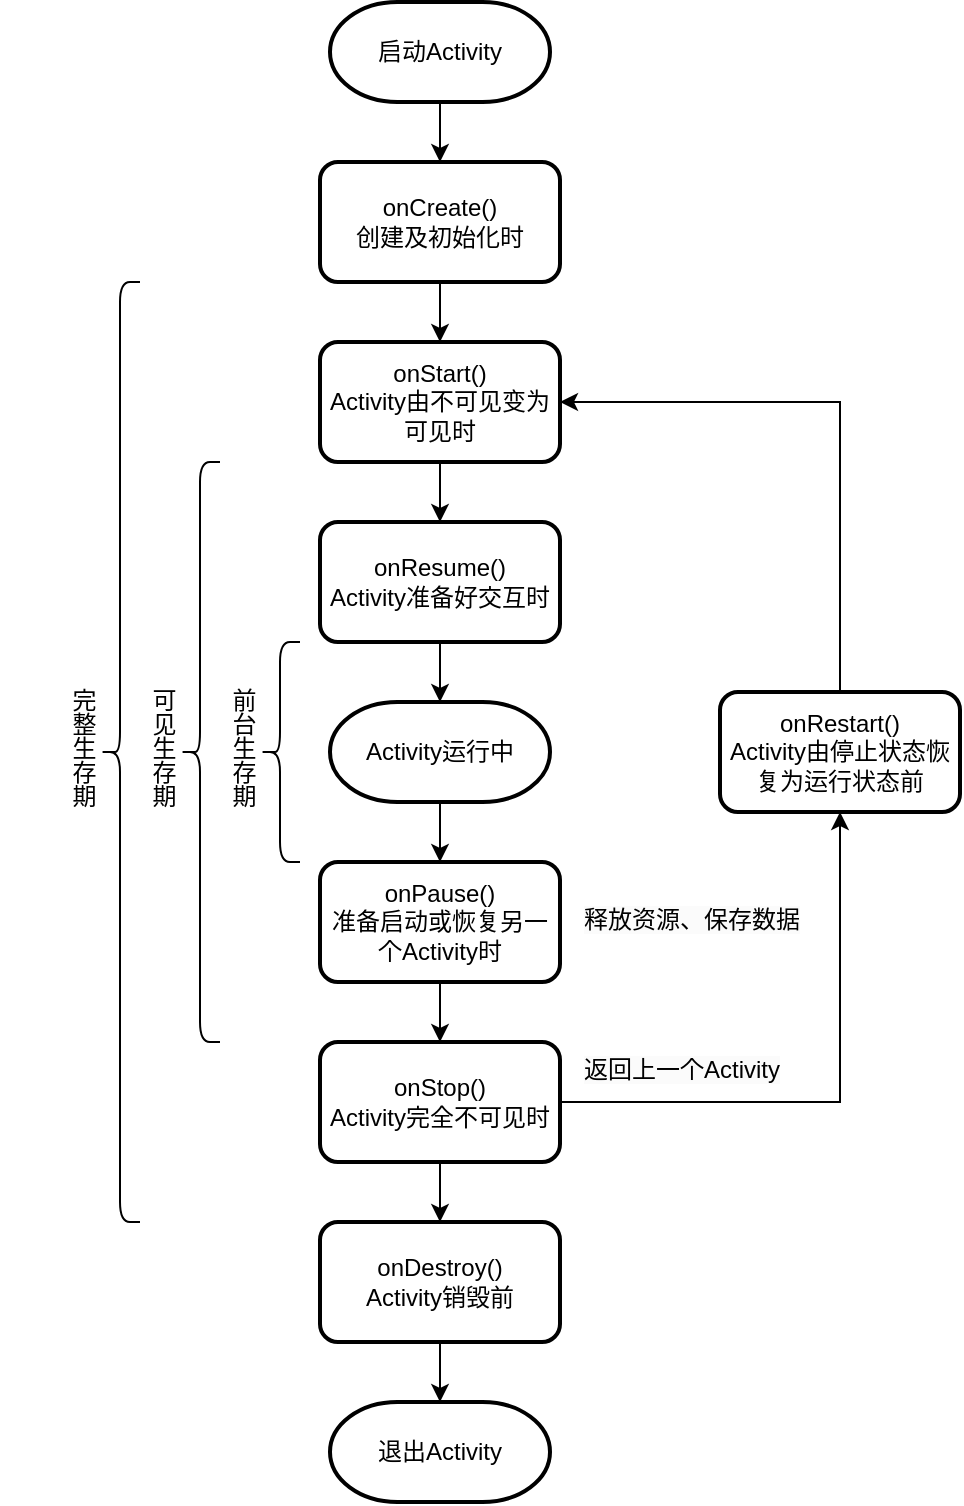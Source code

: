 <mxfile version="26.1.0">
  <diagram name="第 1 页" id="FB7-vi13J7KBx9cXcJyt">
    <mxGraphModel dx="792" dy="824" grid="1" gridSize="10" guides="1" tooltips="1" connect="1" arrows="1" fold="1" page="1" pageScale="1" pageWidth="827" pageHeight="1169" math="0" shadow="0">
      <root>
        <mxCell id="0" />
        <mxCell id="1" parent="0" />
        <mxCell id="UO9_2LDaeBG2AX7JpYBj-11" style="edgeStyle=orthogonalEdgeStyle;rounded=0;orthogonalLoop=1;jettySize=auto;html=1;exitX=0.5;exitY=1;exitDx=0;exitDy=0;exitPerimeter=0;entryX=0.5;entryY=0;entryDx=0;entryDy=0;" parent="1" source="UO9_2LDaeBG2AX7JpYBj-2" target="UO9_2LDaeBG2AX7JpYBj-3" edge="1">
          <mxGeometry relative="1" as="geometry" />
        </mxCell>
        <mxCell id="UO9_2LDaeBG2AX7JpYBj-2" value="启动Activity" style="strokeWidth=2;html=1;shape=mxgraph.flowchart.terminator;whiteSpace=wrap;" parent="1" vertex="1">
          <mxGeometry x="345" y="80" width="110" height="50" as="geometry" />
        </mxCell>
        <mxCell id="UO9_2LDaeBG2AX7JpYBj-12" style="edgeStyle=orthogonalEdgeStyle;rounded=0;orthogonalLoop=1;jettySize=auto;html=1;exitX=0.5;exitY=1;exitDx=0;exitDy=0;entryX=0.5;entryY=0;entryDx=0;entryDy=0;" parent="1" source="UO9_2LDaeBG2AX7JpYBj-3" target="UO9_2LDaeBG2AX7JpYBj-4" edge="1">
          <mxGeometry relative="1" as="geometry" />
        </mxCell>
        <mxCell id="UO9_2LDaeBG2AX7JpYBj-3" value="onCreate()&lt;br&gt;创建及初始化时" style="rounded=1;whiteSpace=wrap;html=1;strokeWidth=2;" parent="1" vertex="1">
          <mxGeometry x="340" y="160" width="120" height="60" as="geometry" />
        </mxCell>
        <mxCell id="UO9_2LDaeBG2AX7JpYBj-13" style="edgeStyle=orthogonalEdgeStyle;rounded=0;orthogonalLoop=1;jettySize=auto;html=1;exitX=0.5;exitY=1;exitDx=0;exitDy=0;entryX=0.5;entryY=0;entryDx=0;entryDy=0;" parent="1" source="UO9_2LDaeBG2AX7JpYBj-4" target="UO9_2LDaeBG2AX7JpYBj-5" edge="1">
          <mxGeometry relative="1" as="geometry" />
        </mxCell>
        <mxCell id="UO9_2LDaeBG2AX7JpYBj-4" value="onStart()&lt;br&gt;Activity由不可见变为可见时" style="rounded=1;whiteSpace=wrap;html=1;strokeWidth=2;" parent="1" vertex="1">
          <mxGeometry x="340" y="250" width="120" height="60" as="geometry" />
        </mxCell>
        <mxCell id="UO9_2LDaeBG2AX7JpYBj-14" style="edgeStyle=orthogonalEdgeStyle;rounded=0;orthogonalLoop=1;jettySize=auto;html=1;exitX=0.5;exitY=1;exitDx=0;exitDy=0;entryX=0.5;entryY=0;entryDx=0;entryDy=0;entryPerimeter=0;" parent="1" source="UO9_2LDaeBG2AX7JpYBj-5" target="UO9_2LDaeBG2AX7JpYBj-18" edge="1">
          <mxGeometry relative="1" as="geometry" />
        </mxCell>
        <mxCell id="UO9_2LDaeBG2AX7JpYBj-5" value="onResume()&lt;br&gt;Activity准备好交互时" style="rounded=1;whiteSpace=wrap;html=1;strokeWidth=2;" parent="1" vertex="1">
          <mxGeometry x="340" y="340" width="120" height="60" as="geometry" />
        </mxCell>
        <mxCell id="UO9_2LDaeBG2AX7JpYBj-15" style="edgeStyle=orthogonalEdgeStyle;rounded=0;orthogonalLoop=1;jettySize=auto;html=1;exitX=0.5;exitY=1;exitDx=0;exitDy=0;entryX=0.5;entryY=0;entryDx=0;entryDy=0;" parent="1" source="UO9_2LDaeBG2AX7JpYBj-6" target="UO9_2LDaeBG2AX7JpYBj-7" edge="1">
          <mxGeometry relative="1" as="geometry" />
        </mxCell>
        <mxCell id="UO9_2LDaeBG2AX7JpYBj-6" value="onPause()&lt;br&gt;准备启动或恢复另一个Activity时" style="rounded=1;whiteSpace=wrap;html=1;strokeWidth=2;" parent="1" vertex="1">
          <mxGeometry x="340" y="510" width="120" height="60" as="geometry" />
        </mxCell>
        <mxCell id="UO9_2LDaeBG2AX7JpYBj-16" style="edgeStyle=orthogonalEdgeStyle;rounded=0;orthogonalLoop=1;jettySize=auto;html=1;exitX=0.5;exitY=1;exitDx=0;exitDy=0;entryX=0.5;entryY=0;entryDx=0;entryDy=0;" parent="1" source="UO9_2LDaeBG2AX7JpYBj-7" target="UO9_2LDaeBG2AX7JpYBj-9" edge="1">
          <mxGeometry relative="1" as="geometry" />
        </mxCell>
        <mxCell id="DDRxtDNeU1XDhZJklaVk-28" style="edgeStyle=orthogonalEdgeStyle;rounded=0;orthogonalLoop=1;jettySize=auto;html=1;exitX=1;exitY=0.5;exitDx=0;exitDy=0;entryX=0.5;entryY=1;entryDx=0;entryDy=0;" edge="1" parent="1" source="UO9_2LDaeBG2AX7JpYBj-7" target="UO9_2LDaeBG2AX7JpYBj-10">
          <mxGeometry relative="1" as="geometry" />
        </mxCell>
        <mxCell id="UO9_2LDaeBG2AX7JpYBj-7" value="onStop()&lt;br&gt;Activity完全不可见时" style="rounded=1;whiteSpace=wrap;html=1;strokeWidth=2;" parent="1" vertex="1">
          <mxGeometry x="340" y="600" width="120" height="60" as="geometry" />
        </mxCell>
        <mxCell id="UO9_2LDaeBG2AX7JpYBj-8" value="&lt;span style=&quot;color: rgb(0, 0, 0); font-family: Helvetica; font-size: 12px; font-style: normal; font-variant-ligatures: normal; font-variant-caps: normal; font-weight: 400; letter-spacing: normal; orphans: 2; text-align: center; text-indent: 0px; text-transform: none; widows: 2; word-spacing: 0px; -webkit-text-stroke-width: 0px; white-space: normal; background-color: rgb(251, 251, 251); text-decoration-thickness: initial; text-decoration-style: initial; text-decoration-color: initial; display: inline !important; float: none;&quot;&gt;释放资源、保存数据&lt;/span&gt;" style="text;whiteSpace=wrap;html=1;" parent="1" vertex="1">
          <mxGeometry x="470" y="525" width="140" height="30" as="geometry" />
        </mxCell>
        <mxCell id="UO9_2LDaeBG2AX7JpYBj-9" value="onDestroy()&lt;br&gt;Activity销毁前" style="rounded=1;whiteSpace=wrap;html=1;strokeWidth=2;" parent="1" vertex="1">
          <mxGeometry x="340" y="690" width="120" height="60" as="geometry" />
        </mxCell>
        <mxCell id="DDRxtDNeU1XDhZJklaVk-29" style="edgeStyle=orthogonalEdgeStyle;rounded=0;orthogonalLoop=1;jettySize=auto;html=1;exitX=0.5;exitY=0;exitDx=0;exitDy=0;entryX=1;entryY=0.5;entryDx=0;entryDy=0;" edge="1" parent="1" source="UO9_2LDaeBG2AX7JpYBj-10" target="UO9_2LDaeBG2AX7JpYBj-4">
          <mxGeometry relative="1" as="geometry" />
        </mxCell>
        <mxCell id="UO9_2LDaeBG2AX7JpYBj-10" value="onRestart()&lt;br&gt;Activity由停止状态恢复为运行状态前" style="rounded=1;whiteSpace=wrap;html=1;strokeWidth=2;" parent="1" vertex="1">
          <mxGeometry x="540" y="425" width="120" height="60" as="geometry" />
        </mxCell>
        <mxCell id="UO9_2LDaeBG2AX7JpYBj-19" style="edgeStyle=orthogonalEdgeStyle;rounded=0;orthogonalLoop=1;jettySize=auto;html=1;exitX=0.5;exitY=1;exitDx=0;exitDy=0;exitPerimeter=0;entryX=0.5;entryY=0;entryDx=0;entryDy=0;" parent="1" source="UO9_2LDaeBG2AX7JpYBj-18" target="UO9_2LDaeBG2AX7JpYBj-6" edge="1">
          <mxGeometry relative="1" as="geometry" />
        </mxCell>
        <mxCell id="UO9_2LDaeBG2AX7JpYBj-18" value="Activity运行中" style="strokeWidth=2;html=1;shape=mxgraph.flowchart.terminator;whiteSpace=wrap;" parent="1" vertex="1">
          <mxGeometry x="345" y="430" width="110" height="50" as="geometry" />
        </mxCell>
        <mxCell id="DDRxtDNeU1XDhZJklaVk-2" value="退出Activity" style="strokeWidth=2;html=1;shape=mxgraph.flowchart.terminator;whiteSpace=wrap;" vertex="1" parent="1">
          <mxGeometry x="345" y="780" width="110" height="50" as="geometry" />
        </mxCell>
        <mxCell id="DDRxtDNeU1XDhZJklaVk-3" style="edgeStyle=orthogonalEdgeStyle;rounded=0;orthogonalLoop=1;jettySize=auto;html=1;exitX=0.5;exitY=1;exitDx=0;exitDy=0;entryX=0.5;entryY=0;entryDx=0;entryDy=0;entryPerimeter=0;" edge="1" parent="1" source="UO9_2LDaeBG2AX7JpYBj-9" target="DDRxtDNeU1XDhZJklaVk-2">
          <mxGeometry relative="1" as="geometry" />
        </mxCell>
        <mxCell id="DDRxtDNeU1XDhZJklaVk-10" value="可见生存期" style="text;html=1;align=center;verticalAlign=middle;resizable=0;points=[];autosize=1;strokeColor=none;fillColor=none;textDirection=vertical-lr;" vertex="1" parent="1">
          <mxGeometry x="220" y="450" width="80" height="30" as="geometry" />
        </mxCell>
        <mxCell id="DDRxtDNeU1XDhZJklaVk-11" value="前台生存期" style="text;html=1;align=center;verticalAlign=middle;resizable=0;points=[];autosize=1;strokeColor=none;fillColor=none;textDirection=vertical-lr;" vertex="1" parent="1">
          <mxGeometry x="260" y="450" width="80" height="30" as="geometry" />
        </mxCell>
        <mxCell id="DDRxtDNeU1XDhZJklaVk-20" value="" style="shape=curlyBracket;whiteSpace=wrap;html=1;rounded=1;flipH=1;labelPosition=right;verticalLabelPosition=middle;align=left;verticalAlign=middle;rotation=-180;" vertex="1" parent="1">
          <mxGeometry x="310" y="400" width="20" height="110" as="geometry" />
        </mxCell>
        <mxCell id="DDRxtDNeU1XDhZJklaVk-23" value="" style="shape=curlyBracket;whiteSpace=wrap;html=1;rounded=1;flipH=1;labelPosition=right;verticalLabelPosition=middle;align=left;verticalAlign=middle;rotation=-180;" vertex="1" parent="1">
          <mxGeometry x="270" y="310" width="20" height="290" as="geometry" />
        </mxCell>
        <mxCell id="DDRxtDNeU1XDhZJklaVk-24" value="" style="shape=curlyBracket;whiteSpace=wrap;html=1;rounded=1;flipH=1;labelPosition=right;verticalLabelPosition=middle;align=left;verticalAlign=middle;rotation=-180;" vertex="1" parent="1">
          <mxGeometry x="230" y="220" width="20" height="470" as="geometry" />
        </mxCell>
        <mxCell id="DDRxtDNeU1XDhZJklaVk-25" value="完整生存期" style="text;html=1;align=center;verticalAlign=middle;resizable=0;points=[];autosize=1;strokeColor=none;fillColor=none;textDirection=vertical-lr;" vertex="1" parent="1">
          <mxGeometry x="180" y="450" width="80" height="30" as="geometry" />
        </mxCell>
        <mxCell id="DDRxtDNeU1XDhZJklaVk-30" value="&lt;span style=&quot;color: rgb(0, 0, 0); font-family: Helvetica; font-size: 12px; font-style: normal; font-variant-ligatures: normal; font-variant-caps: normal; font-weight: 400; letter-spacing: normal; orphans: 2; text-align: center; text-indent: 0px; text-transform: none; widows: 2; word-spacing: 0px; -webkit-text-stroke-width: 0px; white-space: normal; background-color: rgb(251, 251, 251); text-decoration-thickness: initial; text-decoration-style: initial; text-decoration-color: initial; float: none; display: inline !important;&quot;&gt;返回上一个Activity&lt;/span&gt;" style="text;whiteSpace=wrap;html=1;" vertex="1" parent="1">
          <mxGeometry x="470" y="600" width="110" height="30" as="geometry" />
        </mxCell>
      </root>
    </mxGraphModel>
  </diagram>
</mxfile>
